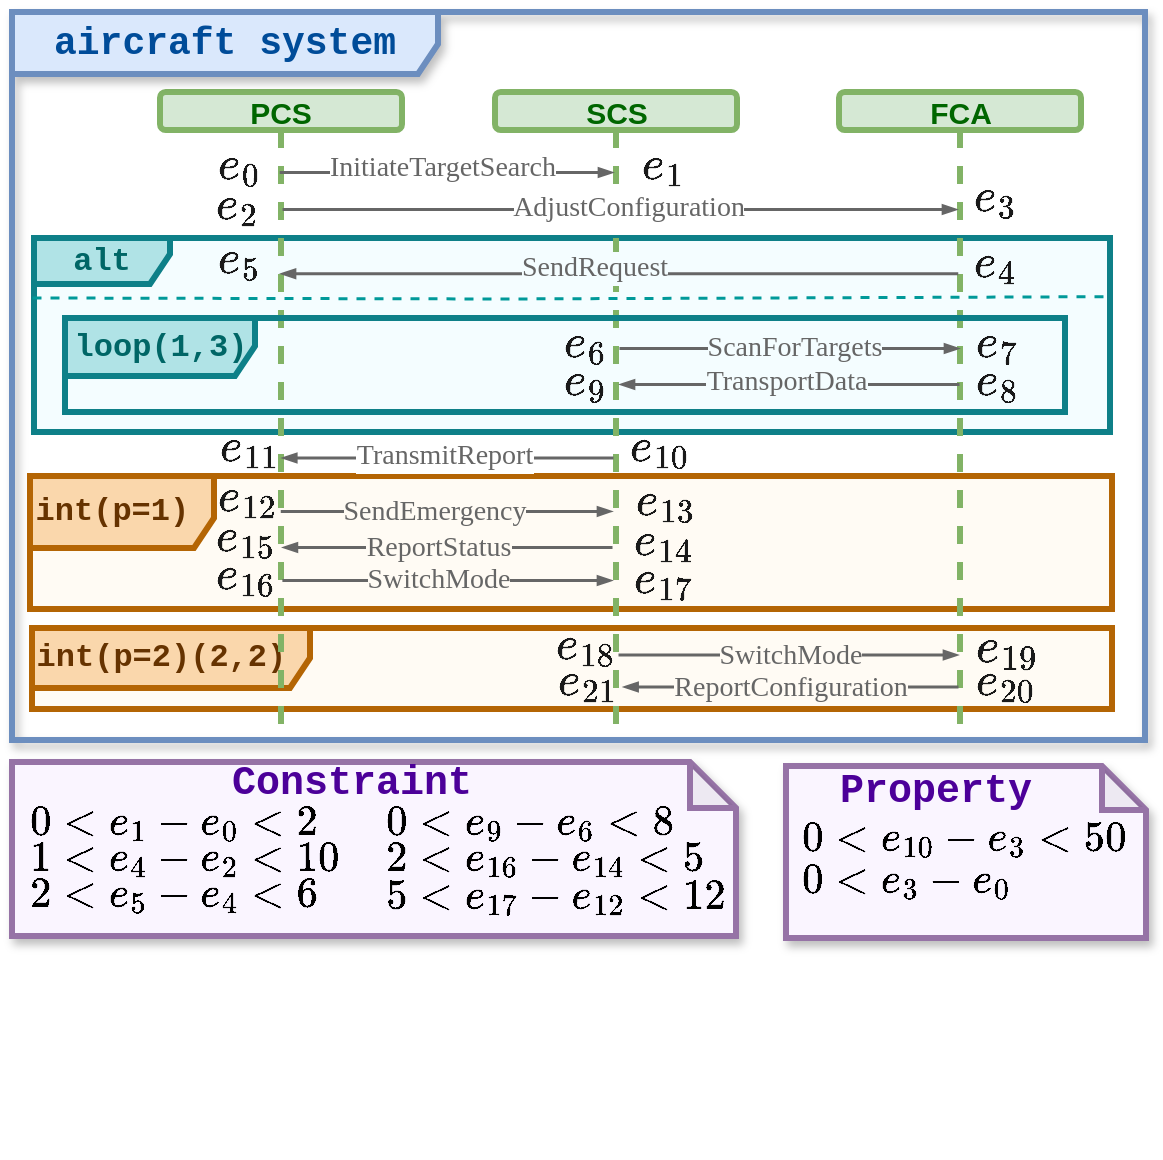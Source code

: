 <mxfile version="28.0.7">
  <diagram name="第 1 页" id="b0k8tSVoD-_X0UZyo48S">
    <mxGraphModel dx="872" dy="592" grid="0" gridSize="10" guides="1" tooltips="1" connect="1" arrows="1" fold="1" page="1" pageScale="1" pageWidth="1169" pageHeight="1654" math="1" shadow="0">
      <root>
        <mxCell id="0" />
        <mxCell id="1" parent="0" />
        <mxCell id="p5RUuBOFeJVeReMCNEkG-91" value="&lt;b style=&quot;font-family: &amp;quot;Courier New&amp;quot;;&quot;&gt;&lt;font style=&quot;color: rgb(102, 51, 0); font-size: 16px;&quot;&gt;int(p=2)(2,2)&amp;nbsp;&lt;/font&gt;&lt;/b&gt;" style="shape=umlFrame;whiteSpace=wrap;html=1;pointerEvents=0;width=139;height=30;fillColor=#fad7ac;strokeColor=#b46504;fillStyle=auto;shadow=0;strokeWidth=3;swimlaneFillColor=light-dark(#FFFBF4,#002813);" parent="1" vertex="1">
          <mxGeometry x="241" y="358" width="540" height="40.5" as="geometry" />
        </mxCell>
        <mxCell id="p5RUuBOFeJVeReMCNEkG-115" value="&lt;b style=&quot;font-family: &amp;quot;Courier New&amp;quot;;&quot;&gt;&lt;font style=&quot;color: rgb(102, 51, 0); font-size: 16px;&quot;&gt;int(p=1)&amp;nbsp;&lt;/font&gt;&lt;/b&gt;" style="shape=umlFrame;whiteSpace=wrap;html=1;pointerEvents=0;width=92;height=36;fillColor=#fad7ac;strokeColor=#b46504;fillStyle=auto;shadow=0;strokeWidth=3;swimlaneFillColor=light-dark(#FFFBF4,#002813);" parent="1" vertex="1">
          <mxGeometry x="240" y="282" width="541" height="66.5" as="geometry" />
        </mxCell>
        <mxCell id="p5RUuBOFeJVeReMCNEkG-58" value="&lt;font face=&quot;Courier New&quot; style=&quot;color: rgb(0, 102, 102); font-size: 16px;&quot;&gt;&lt;b style=&quot;&quot;&gt;alt&lt;/b&gt;&lt;/font&gt;" style="shape=umlFrame;whiteSpace=wrap;html=1;pointerEvents=0;width=68;height=23;fillColor=#b0e3e6;strokeColor=#0e8088;fillStyle=auto;shadow=0;strokeWidth=3;gradientColor=none;swimlaneFillColor=light-dark(#F4FDFF,#002813);" parent="1" vertex="1">
          <mxGeometry x="242" y="163" width="538" height="97" as="geometry" />
        </mxCell>
        <mxCell id="p5RUuBOFeJVeReMCNEkG-47" value="&lt;font face=&quot;Helvetica&quot; style=&quot;color: rgb(0, 102, 0); font-size: 15px;&quot;&gt;&lt;b style=&quot;&quot;&gt;PCS&lt;/b&gt;&lt;/font&gt;" style="shape=umlLifeline;perimeter=lifelinePerimeter;whiteSpace=wrap;html=1;container=1;dropTarget=0;collapsible=0;recursiveResize=0;outlineConnect=0;portConstraint=eastwest;newEdgeStyle={&quot;curved&quot;:0,&quot;rounded&quot;:0};size=19;fillColor=#d5e8d4;strokeColor=#82b366;strokeWidth=3;rounded=1;shadow=0;" parent="1" vertex="1">
          <mxGeometry x="305" y="90" width="121" height="323" as="geometry" />
        </mxCell>
        <mxCell id="p5RUuBOFeJVeReMCNEkG-213" value="&lt;font face=&quot;Helvetica&quot; style=&quot;color: rgb(0, 102, 0); font-size: 15px;&quot;&gt;&lt;b style=&quot;&quot;&gt;FCA&lt;/b&gt;&lt;/font&gt;" style="shape=umlLifeline;perimeter=lifelinePerimeter;whiteSpace=wrap;html=1;container=1;dropTarget=0;collapsible=0;recursiveResize=0;outlineConnect=0;portConstraint=eastwest;newEdgeStyle={&quot;curved&quot;:0,&quot;rounded&quot;:0};size=19;fillColor=#d5e8d4;strokeColor=#82b366;strokeWidth=3;rounded=1;shadow=0;" parent="1" vertex="1">
          <mxGeometry x="644.5" y="90" width="121" height="320" as="geometry" />
        </mxCell>
        <mxCell id="p5RUuBOFeJVeReMCNEkG-212" value="&lt;font face=&quot;Helvetica&quot; style=&quot;color: rgb(0, 102, 0); font-size: 15px;&quot;&gt;&lt;b style=&quot;&quot;&gt;SCS&lt;/b&gt;&lt;/font&gt;" style="shape=umlLifeline;perimeter=lifelinePerimeter;whiteSpace=wrap;html=1;container=1;dropTarget=0;collapsible=0;recursiveResize=0;outlineConnect=0;portConstraint=eastwest;newEdgeStyle={&quot;curved&quot;:0,&quot;rounded&quot;:0};size=19;fillColor=#d5e8d4;strokeColor=#82b366;strokeWidth=3;rounded=1;shadow=0;" parent="1" vertex="1">
          <mxGeometry x="472.5" y="90" width="121" height="321" as="geometry" />
        </mxCell>
        <mxCell id="p5RUuBOFeJVeReMCNEkG-65" value="&lt;font style=&quot;color: rgb(26, 26, 26); font-size: 20px;&quot;&gt;&lt;b style=&quot;&quot;&gt;\(e_0\)&lt;/b&gt;&lt;/font&gt;" style="text;html=1;align=center;verticalAlign=middle;resizable=0;points=[];autosize=1;strokeColor=none;fillColor=none;" parent="1" vertex="1">
          <mxGeometry x="306" y="108.25" width="76" height="36" as="geometry" />
        </mxCell>
        <mxCell id="p5RUuBOFeJVeReMCNEkG-46" value="&lt;font face=&quot;Courier New&quot; style=&quot;color: rgb(0, 76, 153); font-size: 19px;&quot;&gt;&lt;b style=&quot;&quot;&gt;aircraft system&lt;/b&gt;&lt;/font&gt;" style="shape=umlFrame;whiteSpace=wrap;html=1;pointerEvents=0;width=213;height=31;fillColor=#dae8fc;strokeColor=#6c8ebf;strokeWidth=3;shadow=1;" parent="1" vertex="1">
          <mxGeometry x="231" y="50" width="566.5" height="364" as="geometry" />
        </mxCell>
        <mxCell id="p5RUuBOFeJVeReMCNEkG-49" value="" style="html=1;verticalAlign=bottom;endArrow=blockThin;curved=0;rounded=1;endFill=1;strokeColor=#666666;strokeWidth=1.5;endSize=4;" parent="1" target="p5RUuBOFeJVeReMCNEkG-212" edge="1">
          <mxGeometry x="-0.0" width="80" relative="1" as="geometry">
            <mxPoint x="364.63" y="130.0" as="sourcePoint" />
            <mxPoint x="704.5" y="130.0" as="targetPoint" />
            <mxPoint as="offset" />
          </mxGeometry>
        </mxCell>
        <mxCell id="p5RUuBOFeJVeReMCNEkG-93" value="&lt;span style=&quot;text-align: left; white-space: pre-wrap;&quot;&gt;&lt;font face=&quot;Verdana&quot; style=&quot;color: rgb(102, 102, 102); font-size: 14px;&quot;&gt;InitiateTargetSearch&lt;/font&gt;&lt;/span&gt;" style="edgeLabel;html=1;align=center;verticalAlign=middle;resizable=0;points=[];" parent="p5RUuBOFeJVeReMCNEkG-49" vertex="1" connectable="0">
          <mxGeometry x="-0.237" y="-1" relative="1" as="geometry">
            <mxPoint x="18" y="-3" as="offset" />
          </mxGeometry>
        </mxCell>
        <mxCell id="p5RUuBOFeJVeReMCNEkG-50" value="" style="html=1;verticalAlign=bottom;endArrow=blockThin;curved=0;rounded=0;endFill=1;strokeWidth=1.5;strokeColor=light-dark(#666666,#EDEDED);startSize=6;endSize=4;" parent="1" edge="1">
          <mxGeometry x="-0.001" width="80" relative="1" as="geometry">
            <mxPoint x="366.048" y="148.5" as="sourcePoint" />
            <mxPoint x="703.5" y="148.5" as="targetPoint" />
            <mxPoint as="offset" />
          </mxGeometry>
        </mxCell>
        <mxCell id="p5RUuBOFeJVeReMCNEkG-94" value="&lt;span style=&quot;text-align: left; white-space: pre-wrap;&quot;&gt;&lt;font style=&quot;color: rgb(102, 102, 102); font-size: 14px;&quot; face=&quot;Verdana&quot;&gt;AdjustConfiguration&lt;/font&gt;&lt;/span&gt;" style="edgeLabel;html=1;align=center;verticalAlign=middle;resizable=0;points=[];fontSize=10;" parent="p5RUuBOFeJVeReMCNEkG-50" vertex="1" connectable="0">
          <mxGeometry x="0.011" y="-2" relative="1" as="geometry">
            <mxPoint x="2" y="-3" as="offset" />
          </mxGeometry>
        </mxCell>
        <mxCell id="p5RUuBOFeJVeReMCNEkG-54" value="" style="html=1;verticalAlign=bottom;endArrow=blockThin;curved=0;rounded=0;endFill=1;strokeColor=light-dark(#666666,#EDEDED);endSize=4;strokeWidth=1.5;" parent="1" edge="1">
          <mxGeometry x="0.0" width="80" relative="1" as="geometry">
            <mxPoint x="531" y="317.5" as="sourcePoint" />
            <mxPoint x="365.944" y="317.5" as="targetPoint" />
            <mxPoint as="offset" />
          </mxGeometry>
        </mxCell>
        <mxCell id="p5RUuBOFeJVeReMCNEkG-109" value="&lt;font style=&quot;font-size: 14px;&quot; face=&quot;Verdana&quot;&gt;ReportStatus&lt;/font&gt;" style="edgeLabel;html=1;align=center;verticalAlign=middle;resizable=0;points=[];fontColor=#666666;labelBackgroundColor=light-dark(#fffbf4, #ededed);" parent="p5RUuBOFeJVeReMCNEkG-54" vertex="1" connectable="0">
          <mxGeometry x="0.17" relative="1" as="geometry">
            <mxPoint x="9" as="offset" />
          </mxGeometry>
        </mxCell>
        <mxCell id="p5RUuBOFeJVeReMCNEkG-59" value="" style="html=1;verticalAlign=bottom;endArrow=none;curved=0;rounded=0;strokeWidth=1.5;strokeColor=#666666;endFill=0;endSize=4;startArrow=blockThin;startFill=1;startSize=4;" parent="1" edge="1">
          <mxGeometry width="80" relative="1" as="geometry">
            <mxPoint x="534.5" y="236" as="sourcePoint" />
            <mxPoint x="704.5" y="236" as="targetPoint" />
          </mxGeometry>
        </mxCell>
        <mxCell id="p5RUuBOFeJVeReMCNEkG-102" value="&lt;span style=&quot;text-align: left; white-space: pre-wrap;&quot;&gt;&lt;font style=&quot;font-size: 14px;&quot;&gt;TransportData&lt;/font&gt;&lt;/span&gt;" style="edgeLabel;html=1;align=center;verticalAlign=middle;resizable=0;points=[];labelBackgroundColor=light-dark(#f4fdff, #ededed);fontFamily=Verdana;fontColor=#666666;" parent="p5RUuBOFeJVeReMCNEkG-59" vertex="1" connectable="0">
          <mxGeometry x="-0.159" y="2" relative="1" as="geometry">
            <mxPoint x="12" y="1" as="offset" />
          </mxGeometry>
        </mxCell>
        <mxCell id="p5RUuBOFeJVeReMCNEkG-60" value="" style="endArrow=none;dashed=1;html=1;rounded=0;exitX=-0.003;exitY=0.275;exitDx=0;exitDy=0;exitPerimeter=0;strokeWidth=1.5;strokeColor=#009999;entryX=0.996;entryY=0.332;entryDx=0;entryDy=0;entryPerimeter=0;startSize=7;" parent="1" edge="1">
          <mxGeometry width="50" height="50" relative="1" as="geometry">
            <mxPoint x="241" y="192.745" as="sourcePoint" />
            <mxPoint x="777" y="192.093" as="targetPoint" />
            <Array as="points">
              <mxPoint x="477.5" y="193.24" />
            </Array>
          </mxGeometry>
        </mxCell>
        <mxCell id="p5RUuBOFeJVeReMCNEkG-61" value="&lt;font face=&quot;Courier New&quot; style=&quot;color: rgb(0, 102, 102); font-size: 16px;&quot;&gt;&lt;b style=&quot;&quot;&gt;loop(1,3)&lt;/b&gt;&lt;/font&gt;" style="shape=umlFrame;whiteSpace=wrap;html=1;pointerEvents=0;width=95;height=29;fillColor=#b0e3e6;strokeColor=#0e8088;strokeWidth=3;" parent="1" vertex="1">
          <mxGeometry x="257.5" y="203" width="500" height="47" as="geometry" />
        </mxCell>
        <mxCell id="p5RUuBOFeJVeReMCNEkG-85" value="" style="html=1;verticalAlign=bottom;endArrow=blockThin;curved=0;rounded=0;endSize=4;strokeWidth=1.5;endFill=1;strokeColor=light-dark(#666666,#EDEDED);" parent="1" edge="1">
          <mxGeometry x="-0.0" width="80" relative="1" as="geometry">
            <mxPoint x="365.13" y="299.44" as="sourcePoint" />
            <mxPoint x="531" y="299.44" as="targetPoint" />
            <mxPoint as="offset" />
          </mxGeometry>
        </mxCell>
        <mxCell id="p5RUuBOFeJVeReMCNEkG-108" value="&lt;span style=&quot;text-align: left; white-space: pre-wrap;&quot;&gt;&lt;font style=&quot;font-size: 14px;&quot; face=&quot;Verdana&quot;&gt;SendEmergency&lt;/font&gt;&lt;/span&gt;" style="edgeLabel;html=1;align=center;verticalAlign=middle;resizable=0;points=[];labelBackgroundColor=light-dark(#fffbf4, #ededed);fontColor=#666666;" parent="p5RUuBOFeJVeReMCNEkG-85" vertex="1" connectable="0">
          <mxGeometry x="-0.023" y="-1" relative="1" as="geometry">
            <mxPoint x="-4" y="-1" as="offset" />
          </mxGeometry>
        </mxCell>
        <mxCell id="p5RUuBOFeJVeReMCNEkG-95" value="" style="html=1;verticalAlign=bottom;endArrow=none;curved=0;rounded=1;endFill=0;strokeColor=#666666;strokeWidth=1.5;endSize=3;startArrow=blockThin;startFill=1;startSize=4;" parent="1" edge="1">
          <mxGeometry x="-0.0" width="80" relative="1" as="geometry">
            <mxPoint x="365.0" y="180.57" as="sourcePoint" />
            <mxPoint x="703.87" y="180.57" as="targetPoint" />
            <mxPoint as="offset" />
          </mxGeometry>
        </mxCell>
        <mxCell id="p5RUuBOFeJVeReMCNEkG-96" value="&lt;div style=&quot;text-align: left;&quot;&gt;&lt;span style=&quot;background-color: light-dark(rgb(244, 253, 255), rgb(237, 237, 237)); white-space: pre-wrap;&quot;&gt;&lt;font style=&quot;font-size: 14px;&quot; face=&quot;Verdana&quot; color=&quot;#666666&quot;&gt;SendRequest&lt;/font&gt;&lt;/span&gt;&lt;/div&gt;" style="edgeLabel;html=1;align=center;verticalAlign=middle;resizable=0;points=[];labelBackgroundColor=light-dark(#f4fdff, #ededed);" parent="p5RUuBOFeJVeReMCNEkG-95" vertex="1" connectable="0">
          <mxGeometry x="-0.237" y="-1" relative="1" as="geometry">
            <mxPoint x="27" y="-4" as="offset" />
          </mxGeometry>
        </mxCell>
        <mxCell id="p5RUuBOFeJVeReMCNEkG-99" value="" style="html=1;verticalAlign=bottom;endArrow=none;curved=0;rounded=0;endFill=0;strokeWidth=1.5;strokeColor=light-dark(#666666,#EDEDED);startSize=4;endSize=3;startArrow=blockThin;startFill=1;" parent="1" edge="1">
          <mxGeometry x="-0.001" width="80" relative="1" as="geometry">
            <mxPoint x="704.5" y="218" as="sourcePoint" />
            <mxPoint x="534.496" y="218" as="targetPoint" />
            <mxPoint as="offset" />
          </mxGeometry>
        </mxCell>
        <mxCell id="p5RUuBOFeJVeReMCNEkG-100" value="&lt;span style=&quot;text-align: left; white-space: pre-wrap;&quot;&gt;&lt;font style=&quot;color: rgb(102, 102, 102); font-size: 14px;&quot; face=&quot;Verdana&quot;&gt;ScanForTargets&lt;/font&gt;&lt;/span&gt;" style="edgeLabel;html=1;align=center;verticalAlign=middle;resizable=0;points=[];fontSize=10;labelBackgroundColor=light-dark(#f4fdff, #ededed);" parent="p5RUuBOFeJVeReMCNEkG-99" vertex="1" connectable="0">
          <mxGeometry x="0.011" y="-2" relative="1" as="geometry">
            <mxPoint x="3" y="2" as="offset" />
          </mxGeometry>
        </mxCell>
        <mxCell id="p5RUuBOFeJVeReMCNEkG-106" value="" style="html=1;verticalAlign=bottom;endArrow=none;curved=0;rounded=0;strokeWidth=1.5;strokeColor=light-dark(#666666,#EDEDED);endFill=0;endSize=4;startArrow=blockThin;startFill=1;startSize=4;" parent="1" edge="1">
          <mxGeometry width="80" relative="1" as="geometry">
            <mxPoint x="365.63" y="272.72" as="sourcePoint" />
            <mxPoint x="531.5" y="272.72" as="targetPoint" />
          </mxGeometry>
        </mxCell>
        <mxCell id="p5RUuBOFeJVeReMCNEkG-107" value="&lt;div style=&quot;text-align: left;&quot;&gt;&lt;span style=&quot;color: light-dark(rgb(102, 102, 102), rgb(149, 149, 149)); white-space: pre-wrap;&quot;&gt;&lt;font style=&quot;font-size: 14px;&quot;&gt;TransmitReport&lt;/font&gt;&lt;/span&gt;&lt;/div&gt;" style="edgeLabel;html=1;align=center;verticalAlign=middle;resizable=0;points=[];labelBackgroundColor=default;fontFamily=Verdana;fontColor=#666666;" parent="p5RUuBOFeJVeReMCNEkG-106" vertex="1" connectable="0">
          <mxGeometry x="-0.159" y="2" relative="1" as="geometry">
            <mxPoint x="12" y="1" as="offset" />
          </mxGeometry>
        </mxCell>
        <mxCell id="p5RUuBOFeJVeReMCNEkG-112" value="" style="html=1;verticalAlign=bottom;endArrow=blockThin;curved=0;rounded=0;endSize=4;strokeWidth=1.5;endFill=1;strokeColor=light-dark(#666666,#EDEDED);" parent="1" edge="1">
          <mxGeometry x="-0.0" width="80" relative="1" as="geometry">
            <mxPoint x="365.944" y="334.0" as="sourcePoint" />
            <mxPoint x="531" y="334.0" as="targetPoint" />
            <mxPoint as="offset" />
          </mxGeometry>
        </mxCell>
        <mxCell id="p5RUuBOFeJVeReMCNEkG-113" value="&lt;span style=&quot;text-align: left; white-space: pre-wrap;&quot;&gt;&lt;font style=&quot;font-size: 14px;&quot; face=&quot;Verdana&quot;&gt;SwitchMode&lt;/font&gt;&lt;/span&gt;" style="edgeLabel;html=1;align=center;verticalAlign=middle;resizable=0;points=[];labelBackgroundColor=light-dark(#fffbf4, #ededed);fontColor=#666666;" parent="p5RUuBOFeJVeReMCNEkG-112" vertex="1" connectable="0">
          <mxGeometry x="-0.023" y="-1" relative="1" as="geometry">
            <mxPoint x="-3" y="-1" as="offset" />
          </mxGeometry>
        </mxCell>
        <mxCell id="p5RUuBOFeJVeReMCNEkG-118" value="" style="html=1;verticalAlign=bottom;endArrow=none;curved=0;rounded=0;endFill=0;strokeColor=light-dark(#666666,#EDEDED);endSize=4;strokeWidth=1.5;startSize=4;startArrow=blockThin;startFill=1;" parent="1" edge="1">
          <mxGeometry x="0.0" width="80" relative="1" as="geometry">
            <mxPoint x="704" y="371.27" as="sourcePoint" />
            <mxPoint x="534" y="371.27" as="targetPoint" />
            <mxPoint as="offset" />
          </mxGeometry>
        </mxCell>
        <mxCell id="p5RUuBOFeJVeReMCNEkG-119" value="&lt;font style=&quot;font-size: 14px;&quot; face=&quot;Verdana&quot;&gt;SwitchMode&lt;/font&gt;" style="edgeLabel;html=1;align=center;verticalAlign=middle;resizable=0;points=[];fontColor=#666666;labelBackgroundColor=light-dark(#fffbf4, #ededed);" parent="p5RUuBOFeJVeReMCNEkG-118" vertex="1" connectable="0">
          <mxGeometry x="0.17" relative="1" as="geometry">
            <mxPoint x="15" as="offset" />
          </mxGeometry>
        </mxCell>
        <mxCell id="p5RUuBOFeJVeReMCNEkG-120" value="" style="html=1;verticalAlign=bottom;endArrow=none;curved=0;rounded=0;endSize=4;strokeWidth=1.5;endFill=0;strokeColor=light-dark(#666666,#EDEDED);startArrow=blockThin;startFill=1;startSize=4;" parent="1" edge="1">
          <mxGeometry x="-0.0" width="80" relative="1" as="geometry">
            <mxPoint x="536.286" y="387.27" as="sourcePoint" />
            <mxPoint x="704.0" y="387.27" as="targetPoint" />
            <mxPoint as="offset" />
          </mxGeometry>
        </mxCell>
        <mxCell id="p5RUuBOFeJVeReMCNEkG-121" value="&lt;div style=&quot;text-align: left;&quot;&gt;&lt;span style=&quot;background-color: light-dark(rgb(255, 251, 244), rgb(237, 237, 237)); color: light-dark(rgb(102, 102, 102), rgb(149, 149, 149)); white-space: pre-wrap;&quot;&gt;&lt;font style=&quot;font-size: 14px;&quot; face=&quot;Verdana&quot;&gt;ReportConfiguration&lt;/font&gt;&lt;/span&gt;&lt;/div&gt;" style="edgeLabel;html=1;align=center;verticalAlign=middle;resizable=0;points=[];labelBackgroundColor=light-dark(#fffbf4, #ededed);fontColor=#666666;" parent="p5RUuBOFeJVeReMCNEkG-120" vertex="1" connectable="0">
          <mxGeometry x="-0.023" y="-1" relative="1" as="geometry">
            <mxPoint x="1" y="-1" as="offset" />
          </mxGeometry>
        </mxCell>
        <mxCell id="p5RUuBOFeJVeReMCNEkG-405" value="&lt;font style=&quot;font-size: 20px; color: rgb(26, 26, 26);&quot;&gt;&lt;b style=&quot;&quot;&gt;\(e_1\)&lt;/b&gt;&lt;/font&gt;" style="text;html=1;align=center;verticalAlign=middle;resizable=0;points=[];autosize=1;strokeColor=none;fillColor=none;" parent="1" vertex="1">
          <mxGeometry x="517.5" y="108.25" width="76" height="36" as="geometry" />
        </mxCell>
        <mxCell id="p5RUuBOFeJVeReMCNEkG-406" value="&lt;font style=&quot;color: rgb(26, 26, 26); font-size: 20px;&quot;&gt;&lt;b style=&quot;&quot;&gt;\(e_2\)&lt;/b&gt;&lt;/font&gt;" style="text;html=1;align=left;verticalAlign=middle;resizable=0;points=[];autosize=1;strokeColor=none;fillColor=none;" parent="1" vertex="1">
          <mxGeometry x="331" y="128" width="76" height="36" as="geometry" />
        </mxCell>
        <mxCell id="p5RUuBOFeJVeReMCNEkG-407" value="&lt;font style=&quot;font-size: 20px; color: rgb(26, 26, 26);&quot;&gt;&lt;b style=&quot;&quot;&gt;\(e_3\)&lt;/b&gt;&lt;/font&gt;" style="text;html=1;align=center;verticalAlign=middle;resizable=0;points=[];autosize=1;strokeColor=none;fillColor=none;" parent="1" vertex="1">
          <mxGeometry x="683.5" y="124" width="76" height="36" as="geometry" />
        </mxCell>
        <mxCell id="p5RUuBOFeJVeReMCNEkG-408" value="&lt;font style=&quot;font-size: 20px; color: rgb(26, 26, 26);&quot;&gt;&lt;b style=&quot;&quot;&gt;\(e_5\)&lt;/b&gt;&lt;/font&gt;" style="text;html=1;align=center;verticalAlign=middle;resizable=0;points=[];autosize=1;strokeColor=none;fillColor=none;" parent="1" vertex="1">
          <mxGeometry x="306" y="154.75" width="76" height="36" as="geometry" />
        </mxCell>
        <mxCell id="p5RUuBOFeJVeReMCNEkG-409" value="&lt;font style=&quot;font-size: 20px; color: rgb(26, 26, 26);&quot;&gt;&lt;b style=&quot;&quot;&gt;\(e_4\)&lt;/b&gt;&lt;/font&gt;" style="text;html=1;align=center;verticalAlign=middle;resizable=0;points=[];autosize=1;strokeColor=none;fillColor=none;" parent="1" vertex="1">
          <mxGeometry x="684" y="156.75" width="76" height="36" as="geometry" />
        </mxCell>
        <mxCell id="p5RUuBOFeJVeReMCNEkG-410" value="&lt;font style=&quot;font-size: 20px; color: rgb(26, 26, 26);&quot;&gt;&lt;b style=&quot;&quot;&gt;\(e_7\)&lt;/b&gt;&lt;/font&gt;" style="text;html=1;align=center;verticalAlign=middle;resizable=0;points=[];autosize=1;strokeColor=none;fillColor=none;" parent="1" vertex="1">
          <mxGeometry x="685" y="197" width="76" height="36" as="geometry" />
        </mxCell>
        <mxCell id="p5RUuBOFeJVeReMCNEkG-411" value="&lt;font style=&quot;font-size: 20px; color: rgb(26, 26, 26);&quot;&gt;&lt;b style=&quot;&quot;&gt;\(e_8\)&lt;/b&gt;&lt;/font&gt;" style="text;html=1;align=center;verticalAlign=middle;resizable=0;points=[];autosize=1;strokeColor=none;fillColor=none;" parent="1" vertex="1">
          <mxGeometry x="685" y="216" width="76" height="36" as="geometry" />
        </mxCell>
        <mxCell id="p5RUuBOFeJVeReMCNEkG-412" value="&lt;font style=&quot;font-size: 20px; color: rgb(26, 26, 26);&quot;&gt;&lt;b style=&quot;&quot;&gt;\(e_6\)&lt;/b&gt;&lt;/font&gt;" style="text;html=1;align=center;verticalAlign=middle;resizable=0;points=[];autosize=1;strokeColor=none;fillColor=none;" parent="1" vertex="1">
          <mxGeometry x="478.5" y="197" width="76" height="36" as="geometry" />
        </mxCell>
        <mxCell id="p5RUuBOFeJVeReMCNEkG-413" value="&lt;font style=&quot;font-size: 20px; color: rgb(26, 26, 26);&quot;&gt;&lt;b style=&quot;&quot;&gt;\(e_9\)&lt;/b&gt;&lt;/font&gt;" style="text;html=1;align=center;verticalAlign=middle;resizable=0;points=[];autosize=1;strokeColor=none;fillColor=none;" parent="1" vertex="1">
          <mxGeometry x="479" y="216" width="76" height="36" as="geometry" />
        </mxCell>
        <mxCell id="p5RUuBOFeJVeReMCNEkG-414" value="&lt;font style=&quot;font-size: 20px; color: rgb(26, 26, 26);&quot;&gt;&lt;b style=&quot;&quot;&gt;\(e_{10}\)&lt;/b&gt;&lt;/font&gt;" style="text;html=1;align=center;verticalAlign=middle;resizable=0;points=[];autosize=1;strokeColor=none;fillColor=none;" parent="1" vertex="1">
          <mxGeometry x="503" y="249" width="102" height="36" as="geometry" />
        </mxCell>
        <mxCell id="p5RUuBOFeJVeReMCNEkG-415" value="&lt;font style=&quot;font-size: 20px; color: rgb(26, 26, 26);&quot;&gt;&lt;b style=&quot;&quot;&gt;\(e_{11}\)&lt;/b&gt;&lt;/font&gt;" style="text;html=1;align=center;verticalAlign=middle;resizable=0;points=[];autosize=1;strokeColor=none;fillColor=none;" parent="1" vertex="1">
          <mxGeometry x="298.5" y="248.5" width="101" height="36" as="geometry" />
        </mxCell>
        <mxCell id="p5RUuBOFeJVeReMCNEkG-416" value="&lt;font style=&quot;font-size: 20px; color: rgb(26, 26, 26);&quot;&gt;&lt;b style=&quot;&quot;&gt;\(e_{12}\)&lt;/b&gt;&lt;/font&gt;" style="text;html=1;align=center;verticalAlign=middle;resizable=0;points=[];autosize=1;strokeColor=none;fillColor=none;" parent="1" vertex="1">
          <mxGeometry x="297" y="273.5" width="102" height="36" as="geometry" />
        </mxCell>
        <mxCell id="p5RUuBOFeJVeReMCNEkG-417" value="&lt;font style=&quot;font-size: 20px; color: rgb(26, 26, 26);&quot;&gt;&lt;b style=&quot;&quot;&gt;\(e_{15}\)&lt;/b&gt;&lt;/font&gt;" style="text;html=1;align=center;verticalAlign=middle;resizable=0;points=[];autosize=1;strokeColor=none;fillColor=none;" parent="1" vertex="1">
          <mxGeometry x="295.5" y="293.5" width="102" height="36" as="geometry" />
        </mxCell>
        <mxCell id="p5RUuBOFeJVeReMCNEkG-419" value="&lt;font style=&quot;font-size: 20px; color: rgb(26, 26, 26);&quot;&gt;&lt;b style=&quot;&quot;&gt;\(e_{16}\)&lt;/b&gt;&lt;/font&gt;" style="text;html=1;align=center;verticalAlign=middle;resizable=0;points=[];autosize=1;strokeColor=none;fillColor=none;" parent="1" vertex="1">
          <mxGeometry x="295.5" y="312.5" width="102" height="36" as="geometry" />
        </mxCell>
        <mxCell id="p5RUuBOFeJVeReMCNEkG-421" value="&lt;font style=&quot;font-size: 20px; color: rgb(26, 26, 26);&quot;&gt;&lt;b style=&quot;&quot;&gt;\(e_{13}\)&lt;/b&gt;&lt;/font&gt;" style="text;html=1;align=center;verticalAlign=middle;resizable=0;points=[];autosize=1;strokeColor=none;fillColor=none;" parent="1" vertex="1">
          <mxGeometry x="506" y="275.5" width="102" height="36" as="geometry" />
        </mxCell>
        <mxCell id="p5RUuBOFeJVeReMCNEkG-422" value="&lt;font style=&quot;font-size: 20px; color: rgb(26, 26, 26);&quot;&gt;&lt;b style=&quot;&quot;&gt;\(e_{14}\)&lt;/b&gt;&lt;/font&gt;" style="text;html=1;align=center;verticalAlign=middle;resizable=0;points=[];autosize=1;strokeColor=none;fillColor=none;" parent="1" vertex="1">
          <mxGeometry x="505" y="295.5" width="102" height="36" as="geometry" />
        </mxCell>
        <mxCell id="p5RUuBOFeJVeReMCNEkG-423" value="&lt;font style=&quot;font-size: 20px; color: rgb(26, 26, 26);&quot;&gt;&lt;b style=&quot;&quot;&gt;\(e_{17}\)&lt;/b&gt;&lt;/font&gt;" style="text;html=1;align=center;verticalAlign=middle;resizable=0;points=[];autosize=1;strokeColor=none;fillColor=none;" parent="1" vertex="1">
          <mxGeometry x="504.5" y="314.5" width="102" height="36" as="geometry" />
        </mxCell>
        <mxCell id="p5RUuBOFeJVeReMCNEkG-425" value="&lt;font style=&quot;font-size: 20px; color: rgb(26, 26, 26);&quot;&gt;&lt;b style=&quot;&quot;&gt;\(e_{18}\)&lt;/b&gt;&lt;/font&gt;" style="text;html=1;align=center;verticalAlign=middle;resizable=0;points=[];autosize=1;strokeColor=none;fillColor=none;" parent="1" vertex="1">
          <mxGeometry x="465.5" y="347.5" width="102" height="36" as="geometry" />
        </mxCell>
        <mxCell id="p5RUuBOFeJVeReMCNEkG-426" value="&lt;font style=&quot;font-size: 20px; color: rgb(26, 26, 26);&quot;&gt;&lt;b style=&quot;&quot;&gt;\(e_{21}\)&lt;/b&gt;&lt;/font&gt;" style="text;html=1;align=center;verticalAlign=middle;resizable=0;points=[];autosize=1;strokeColor=none;fillColor=none;" parent="1" vertex="1">
          <mxGeometry x="466.5" y="365.5" width="102" height="36" as="geometry" />
        </mxCell>
        <mxCell id="p5RUuBOFeJVeReMCNEkG-427" value="&lt;font style=&quot;font-size: 20px; color: rgb(26, 26, 26);&quot;&gt;&lt;b style=&quot;&quot;&gt;\(e_{20}\)&lt;/b&gt;&lt;/font&gt;" style="text;html=1;align=center;verticalAlign=middle;resizable=0;points=[];autosize=1;strokeColor=none;fillColor=none;" parent="1" vertex="1">
          <mxGeometry x="676" y="365.5" width="102" height="36" as="geometry" />
        </mxCell>
        <mxCell id="p5RUuBOFeJVeReMCNEkG-428" value="&lt;font style=&quot;font-size: 21px; color: rgb(26, 26, 26);&quot;&gt;&lt;b&gt;\(e_{19}\)&lt;/b&gt;&lt;/font&gt;" style="text;html=1;align=center;verticalAlign=middle;resizable=0;points=[];autosize=1;strokeColor=none;fillColor=none;" parent="1" vertex="1">
          <mxGeometry x="674" y="348.5" width="107" height="37" as="geometry" />
        </mxCell>
        <mxCell id="p5RUuBOFeJVeReMCNEkG-398" value="" style="group;strokeWidth=4;dashed=1;shadow=1;rounded=0;fontSize=14;" parent="1" vertex="1" connectable="0">
          <mxGeometry x="235" y="436" width="403" height="180" as="geometry" />
        </mxCell>
        <mxCell id="p5RUuBOFeJVeReMCNEkG-399" value="" style="shape=note;whiteSpace=wrap;html=1;backgroundOutline=1;darkOpacity=0.05;strokeColor=#9673a6;strokeWidth=3;fillColor=light-dark(#faf5ff, #392f3f);shadow=1;fontSize=14;size=23;" parent="p5RUuBOFeJVeReMCNEkG-398" vertex="1">
          <mxGeometry x="-4" y="-11" width="362" height="87" as="geometry" />
        </mxCell>
        <mxCell id="p5RUuBOFeJVeReMCNEkG-400" value="&lt;div style=&quot;line-height: 100%;&quot;&gt;&lt;font face=&quot;Helvetica&quot; style=&quot;font-size: 18px; line-height: 100%;&quot;&gt;&lt;span style=&quot;background-color: transparent; color: light-dark(rgb(0, 0, 0), rgb(255, 255, 255)); text-wrap-mode: nowrap;&quot;&gt;\(0 &amp;lt; e_1 - e_0 &amp;lt; 2\)&lt;/span&gt;&lt;/font&gt;&lt;/div&gt;&lt;div style=&quot;line-height: 100%;&quot;&gt;&lt;font face=&quot;Helvetica&quot; style=&quot;font-size: 18px; line-height: 100%;&quot;&gt;&lt;span style=&quot;background-color: transparent; color: light-dark(rgb(0, 0, 0), rgb(255, 255, 255));&quot;&gt;\(1 &amp;lt; e_4 - e_2 &amp;lt; 10\)&lt;/span&gt;&lt;/font&gt;&lt;/div&gt;&lt;div style=&quot;line-height: 100%;&quot;&gt;&lt;font face=&quot;Helvetica&quot; style=&quot;font-size: 18px; line-height: 100%;&quot;&gt;&lt;span style=&quot;text-wrap-mode: nowrap;&quot;&gt;\(2 &amp;lt; e_5 - e_4 &amp;lt; 6\)&lt;/span&gt;&lt;/font&gt;&lt;/div&gt;" style="text;html=1;align=left;verticalAlign=middle;whiteSpace=wrap;rounded=0;" parent="p5RUuBOFeJVeReMCNEkG-398" vertex="1">
          <mxGeometry x="3" y="-4" width="161" height="82" as="geometry" />
        </mxCell>
        <mxCell id="p5RUuBOFeJVeReMCNEkG-401" value="&lt;span style=&quot;font-style: normal; font-variant-ligatures: normal; font-variant-caps: normal; letter-spacing: normal; orphans: 2; text-align: left; text-indent: 0px; text-transform: none; widows: 2; word-spacing: 0px; -webkit-text-stroke-width: 0px; white-space: nowrap; text-decoration-thickness: initial; text-decoration-style: initial; text-decoration-color: initial; float: none; display: inline !important;&quot;&gt;&lt;font face=&quot;Courier New&quot; style=&quot;color: rgb(76, 0, 153); font-size: 20px;&quot;&gt;&lt;b style=&quot;&quot;&gt;Constraint&lt;/b&gt;&lt;/font&gt;&lt;/span&gt;" style="text;whiteSpace=wrap;html=1;shadow=1;rounded=1;" parent="p5RUuBOFeJVeReMCNEkG-398" vertex="1">
          <mxGeometry x="104" y="-19" width="131.98" height="26" as="geometry" />
        </mxCell>
        <mxCell id="YM65mUPtOt9IbKlF0Q0w-1" value="&lt;div style=&quot;forced-color-adjust: none; font-family: Helvetica; font-size: 12px; font-style: normal; font-variant-ligatures: normal; font-variant-caps: normal; font-weight: 400; letter-spacing: normal; orphans: 2; text-align: left; text-indent: 0px; text-transform: none; widows: 2; word-spacing: 0px; -webkit-text-stroke-width: 0px; white-space: normal; text-decoration-thickness: initial; text-decoration-style: initial; text-decoration-color: initial; line-height: 12px;&quot;&gt;&lt;font face=&quot;Helvetica&quot; style=&quot;forced-color-adjust: none; font-size: 18px; line-height: 18px;&quot;&gt;&lt;span style=&quot;forced-color-adjust: none; text-wrap-mode: nowrap;&quot;&gt;\(0 &amp;lt; e_9 - e_6 &amp;lt; 8\)&lt;/span&gt;&lt;/font&gt;&lt;/div&gt;&lt;div style=&quot;forced-color-adjust: none; font-family: Helvetica; font-size: 12px; font-style: normal; font-variant-ligatures: normal; font-variant-caps: normal; font-weight: 400; letter-spacing: normal; orphans: 2; text-align: left; text-indent: 0px; text-transform: none; widows: 2; word-spacing: 0px; -webkit-text-stroke-width: 0px; white-space: normal; text-decoration-thickness: initial; text-decoration-style: initial; text-decoration-color: initial; line-height: 12px;&quot;&gt;&lt;font face=&quot;Helvetica&quot; style=&quot;forced-color-adjust: none; font-size: 18px; line-height: 18px;&quot;&gt;\(2 &amp;lt; e_{16} - e_{14} &amp;lt; 5\)&lt;/font&gt;&lt;div style=&quot;forced-color-adjust: none;&quot;&gt;&lt;font face=&quot;Helvetica&quot; style=&quot;forced-color-adjust: none; font-size: 18px; line-height: 18px;&quot;&gt;\(5 &amp;lt; e_{17} - e_{12} &amp;lt; 12\)&lt;/font&gt;&lt;/div&gt;&lt;/div&gt;" style="text;whiteSpace=wrap;html=1;fontColor=default;labelBackgroundColor=none;" parent="p5RUuBOFeJVeReMCNEkG-398" vertex="1">
          <mxGeometry x="181" y="3" width="170" height="76" as="geometry" />
        </mxCell>
        <mxCell id="p5RUuBOFeJVeReMCNEkG-402" value="" style="shape=note;whiteSpace=wrap;html=1;backgroundOutline=1;darkOpacity=0.05;strokeColor=#9673a6;strokeWidth=3;fillColor=light-dark(#faf5ff, #392f3f);shadow=1;fontSize=14;size=22;" parent="1" vertex="1">
          <mxGeometry x="618" y="427" width="180" height="86" as="geometry" />
        </mxCell>
        <mxCell id="p5RUuBOFeJVeReMCNEkG-403" value="&lt;span style=&quot;font-style: normal; font-variant-ligatures: normal; font-variant-caps: normal; letter-spacing: normal; orphans: 2; text-align: left; text-indent: 0px; text-transform: none; widows: 2; word-spacing: 0px; -webkit-text-stroke-width: 0px; white-space: nowrap; text-decoration-thickness: initial; text-decoration-style: initial; text-decoration-color: initial; float: none; display: inline !important;&quot;&gt;&lt;font face=&quot;Courier New&quot; style=&quot;color: rgb(76, 0, 153); font-size: 20px;&quot;&gt;&lt;b style=&quot;&quot;&gt;Property&lt;/b&gt;&lt;/font&gt;&lt;/span&gt;" style="text;whiteSpace=wrap;html=1;shadow=1;rounded=1;" parent="1" vertex="1">
          <mxGeometry x="642.5" y="421" width="146.8" height="25.57" as="geometry" />
        </mxCell>
        <mxCell id="p5RUuBOFeJVeReMCNEkG-404" value="&lt;font style=&quot;font-size: 18px;&quot;&gt;\(0 &amp;lt; e_{10} - e_3 &amp;lt; 50\)&lt;/font&gt;&lt;div&gt;&lt;span style=&quot;font-size: 18px;&quot;&gt;\(0 &amp;lt; e_3 - e_0\)&lt;/span&gt;&lt;/div&gt;" style="text;html=1;align=left;verticalAlign=middle;whiteSpace=wrap;rounded=0;" parent="1" vertex="1">
          <mxGeometry x="624" y="459" width="175" height="29" as="geometry" />
        </mxCell>
      </root>
    </mxGraphModel>
  </diagram>
</mxfile>
